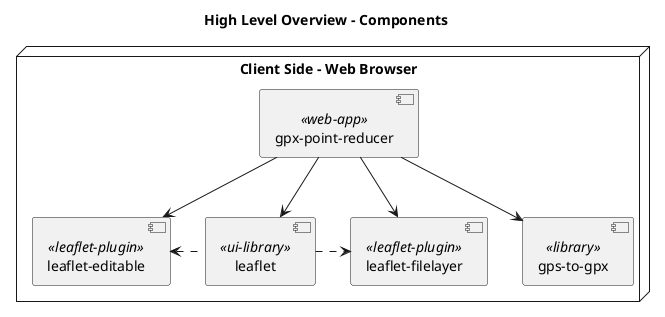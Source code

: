 @startuml

title High Level Overview - Components 

skinparam style strictuml

node "Client Side - Web Browser" {

component "gpx-point-reducer" <<web-app>>as this
component "leaflet-filelayer" <<leaflet-plugin>> as import
component "gps-to-gpx" <<library>> as export
component "leaflet" <<ui-library>> as show
component "leaflet-editable" <<leaflet-plugin>> as edit

}

this -down-> import
this -down-> show
this -down-> edit
this -down-> export

edit <.right. show
import <.left. show

@enduml